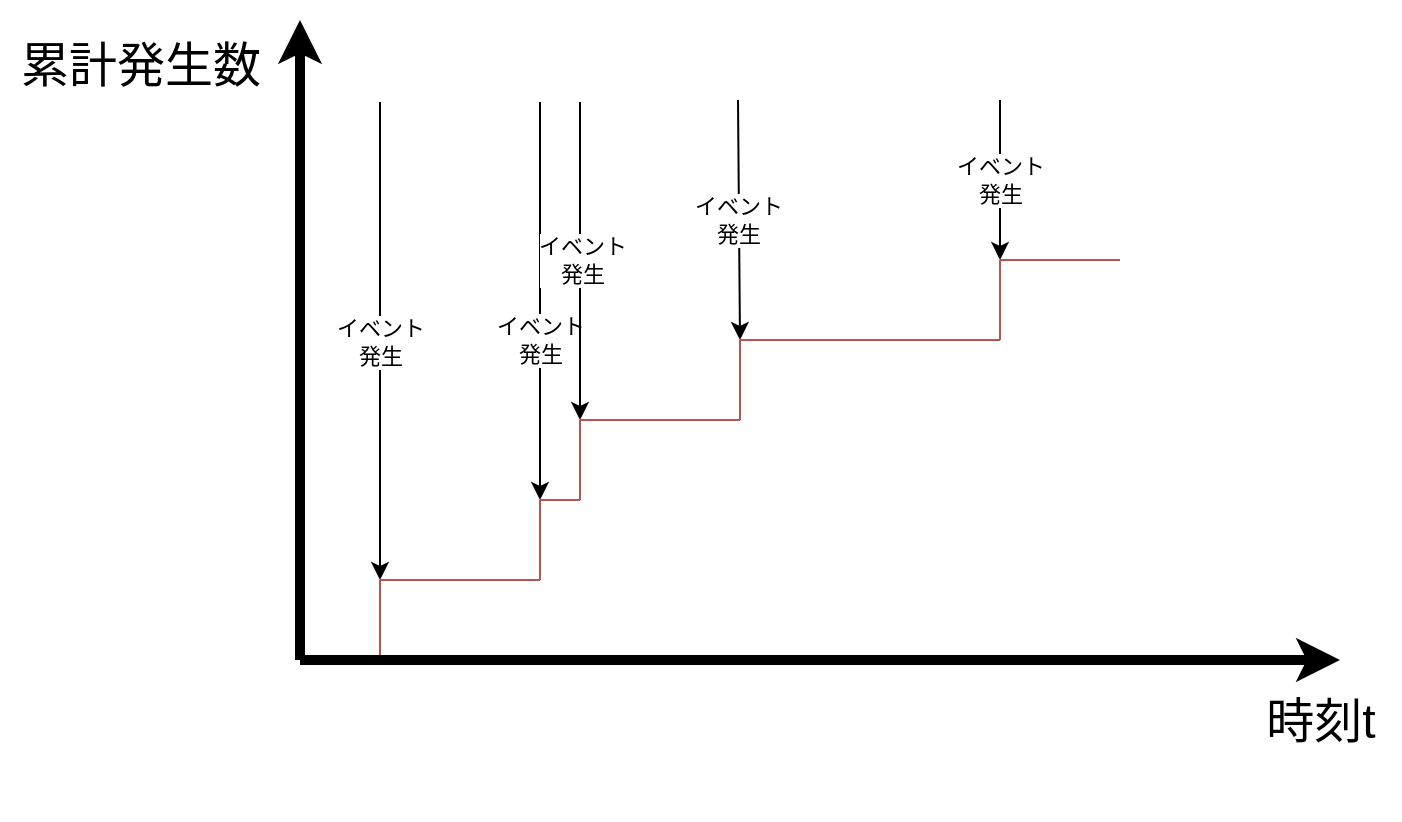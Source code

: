 <mxfile version="22.1.5" type="github">
  <diagram name="ページ1" id="FA6GALfWoNFyPvJWs_kK">
    <mxGraphModel dx="1224" dy="776" grid="1" gridSize="10" guides="1" tooltips="1" connect="1" arrows="1" fold="1" page="1" pageScale="1" pageWidth="827" pageHeight="1169" math="0" shadow="0">
      <root>
        <mxCell id="0" />
        <mxCell id="1" parent="0" />
        <mxCell id="owAW3vpweRq1F_TuC2iu-1" value="" style="endArrow=none;html=1;rounded=0;" parent="1" edge="1">
          <mxGeometry width="50" height="50" relative="1" as="geometry">
            <mxPoint x="160" y="360" as="sourcePoint" />
            <mxPoint x="200" y="360" as="targetPoint" />
          </mxGeometry>
        </mxCell>
        <mxCell id="owAW3vpweRq1F_TuC2iu-2" value="" style="endArrow=none;html=1;rounded=0;fillColor=#f8cecc;strokeColor=#b85450;" parent="1" edge="1">
          <mxGeometry width="50" height="50" relative="1" as="geometry">
            <mxPoint x="200" y="360" as="sourcePoint" />
            <mxPoint x="200" y="320" as="targetPoint" />
          </mxGeometry>
        </mxCell>
        <mxCell id="owAW3vpweRq1F_TuC2iu-3" value="" style="endArrow=none;html=1;rounded=0;fillColor=#f8cecc;strokeColor=#b85450;" parent="1" edge="1">
          <mxGeometry width="50" height="50" relative="1" as="geometry">
            <mxPoint x="200" y="320" as="sourcePoint" />
            <mxPoint x="280" y="320" as="targetPoint" />
            <Array as="points">
              <mxPoint x="240" y="320" />
            </Array>
          </mxGeometry>
        </mxCell>
        <mxCell id="owAW3vpweRq1F_TuC2iu-4" value="" style="endArrow=none;html=1;rounded=0;fillColor=#f8cecc;strokeColor=#b85450;" parent="1" edge="1">
          <mxGeometry width="50" height="50" relative="1" as="geometry">
            <mxPoint x="280" y="320" as="sourcePoint" />
            <mxPoint x="280" y="280" as="targetPoint" />
            <Array as="points">
              <mxPoint x="280" y="300" />
            </Array>
          </mxGeometry>
        </mxCell>
        <mxCell id="owAW3vpweRq1F_TuC2iu-5" value="" style="endArrow=none;html=1;rounded=0;fillColor=#f8cecc;strokeColor=#b85450;" parent="1" edge="1">
          <mxGeometry width="50" height="50" relative="1" as="geometry">
            <mxPoint x="280" y="280" as="sourcePoint" />
            <mxPoint x="300" y="280" as="targetPoint" />
          </mxGeometry>
        </mxCell>
        <mxCell id="owAW3vpweRq1F_TuC2iu-6" value="" style="endArrow=none;html=1;rounded=0;fillColor=#f8cecc;strokeColor=#b85450;" parent="1" edge="1">
          <mxGeometry width="50" height="50" relative="1" as="geometry">
            <mxPoint x="300" y="280" as="sourcePoint" />
            <mxPoint x="300" y="240" as="targetPoint" />
            <Array as="points">
              <mxPoint x="300" y="260" />
            </Array>
          </mxGeometry>
        </mxCell>
        <mxCell id="owAW3vpweRq1F_TuC2iu-7" value="" style="endArrow=none;html=1;rounded=0;fillColor=#f8cecc;strokeColor=#b85450;" parent="1" edge="1">
          <mxGeometry width="50" height="50" relative="1" as="geometry">
            <mxPoint x="300" y="240" as="sourcePoint" />
            <mxPoint x="380" y="240" as="targetPoint" />
            <Array as="points">
              <mxPoint x="340" y="240" />
            </Array>
          </mxGeometry>
        </mxCell>
        <mxCell id="owAW3vpweRq1F_TuC2iu-8" value="" style="endArrow=none;html=1;rounded=0;fillColor=#f8cecc;strokeColor=#b85450;" parent="1" edge="1">
          <mxGeometry width="50" height="50" relative="1" as="geometry">
            <mxPoint x="380" y="240" as="sourcePoint" />
            <mxPoint x="380" y="200" as="targetPoint" />
            <Array as="points">
              <mxPoint x="380" y="220" />
            </Array>
          </mxGeometry>
        </mxCell>
        <mxCell id="owAW3vpweRq1F_TuC2iu-9" value="" style="endArrow=none;html=1;rounded=0;fillColor=#f8cecc;strokeColor=#b85450;" parent="1" edge="1">
          <mxGeometry width="50" height="50" relative="1" as="geometry">
            <mxPoint x="380" y="200" as="sourcePoint" />
            <mxPoint x="510" y="200" as="targetPoint" />
          </mxGeometry>
        </mxCell>
        <mxCell id="owAW3vpweRq1F_TuC2iu-10" value="" style="endArrow=none;html=1;rounded=0;fillColor=#f8cecc;strokeColor=#b85450;" parent="1" edge="1">
          <mxGeometry width="50" height="50" relative="1" as="geometry">
            <mxPoint x="510" y="200" as="sourcePoint" />
            <mxPoint x="510" y="160" as="targetPoint" />
            <Array as="points" />
          </mxGeometry>
        </mxCell>
        <mxCell id="owAW3vpweRq1F_TuC2iu-11" value="" style="endArrow=none;html=1;rounded=0;fillColor=#f8cecc;strokeColor=#b85450;" parent="1" edge="1">
          <mxGeometry width="50" height="50" relative="1" as="geometry">
            <mxPoint x="510" y="160" as="sourcePoint" />
            <mxPoint x="570" y="160" as="targetPoint" />
          </mxGeometry>
        </mxCell>
        <mxCell id="owAW3vpweRq1F_TuC2iu-12" value="イベント&lt;br&gt;発生" style="endArrow=classic;html=1;rounded=0;" parent="1" edge="1">
          <mxGeometry width="50" height="50" relative="1" as="geometry">
            <mxPoint x="200" y="81" as="sourcePoint" />
            <mxPoint x="200" y="320" as="targetPoint" />
            <mxPoint as="offset" />
          </mxGeometry>
        </mxCell>
        <mxCell id="owAW3vpweRq1F_TuC2iu-13" value="イベント&lt;br&gt;発生" style="endArrow=classic;html=1;rounded=0;" parent="1" edge="1">
          <mxGeometry x="0.196" width="50" height="50" relative="1" as="geometry">
            <mxPoint x="280" y="81" as="sourcePoint" />
            <mxPoint x="280" y="280" as="targetPoint" />
            <mxPoint as="offset" />
          </mxGeometry>
        </mxCell>
        <mxCell id="owAW3vpweRq1F_TuC2iu-14" value="イベント&lt;br&gt;発生" style="endArrow=classic;html=1;rounded=0;" parent="1" edge="1">
          <mxGeometry x="-0.006" y="1" width="50" height="50" relative="1" as="geometry">
            <mxPoint x="300" y="81" as="sourcePoint" />
            <mxPoint x="300" y="240" as="targetPoint" />
            <mxPoint as="offset" />
          </mxGeometry>
        </mxCell>
        <mxCell id="owAW3vpweRq1F_TuC2iu-15" value="イベント&lt;br&gt;発生" style="endArrow=classic;html=1;rounded=0;" parent="1" edge="1">
          <mxGeometry width="50" height="50" relative="1" as="geometry">
            <mxPoint x="379" y="80" as="sourcePoint" />
            <mxPoint x="380" y="200" as="targetPoint" />
            <mxPoint as="offset" />
          </mxGeometry>
        </mxCell>
        <mxCell id="owAW3vpweRq1F_TuC2iu-16" value="イベント&lt;br&gt;発生" style="endArrow=classic;html=1;rounded=0;" parent="1" edge="1">
          <mxGeometry width="50" height="50" relative="1" as="geometry">
            <mxPoint x="510" y="80" as="sourcePoint" />
            <mxPoint x="510" y="160" as="targetPoint" />
            <mxPoint as="offset" />
          </mxGeometry>
        </mxCell>
        <mxCell id="owAW3vpweRq1F_TuC2iu-17" value="" style="endArrow=classic;html=1;rounded=0;strokeWidth=5;" parent="1" edge="1">
          <mxGeometry width="50" height="50" relative="1" as="geometry">
            <mxPoint x="160" y="360" as="sourcePoint" />
            <mxPoint x="680" y="360" as="targetPoint" />
          </mxGeometry>
        </mxCell>
        <mxCell id="owAW3vpweRq1F_TuC2iu-18" value="" style="endArrow=classic;html=1;rounded=0;strokeWidth=5;" parent="1" edge="1">
          <mxGeometry width="50" height="50" relative="1" as="geometry">
            <mxPoint x="160" y="360" as="sourcePoint" />
            <mxPoint x="160" y="40" as="targetPoint" />
          </mxGeometry>
        </mxCell>
        <mxCell id="owAW3vpweRq1F_TuC2iu-19" value="&lt;font style=&quot;font-size: 24px;&quot;&gt;時刻t&lt;br&gt;&lt;br&gt;&lt;/font&gt;" style="text;html=1;align=center;verticalAlign=middle;resizable=0;points=[];autosize=1;strokeColor=none;fillColor=none;strokeWidth=12;" parent="1" vertex="1">
          <mxGeometry x="630" y="370" width="80" height="70" as="geometry" />
        </mxCell>
        <mxCell id="owAW3vpweRq1F_TuC2iu-20" value="&lt;span style=&quot;font-size: 24px;&quot;&gt;累計発生数&lt;/span&gt;" style="text;html=1;align=center;verticalAlign=middle;resizable=0;points=[];autosize=1;strokeColor=none;fillColor=none;" parent="1" vertex="1">
          <mxGeometry x="10" y="43" width="140" height="40" as="geometry" />
        </mxCell>
      </root>
    </mxGraphModel>
  </diagram>
</mxfile>
